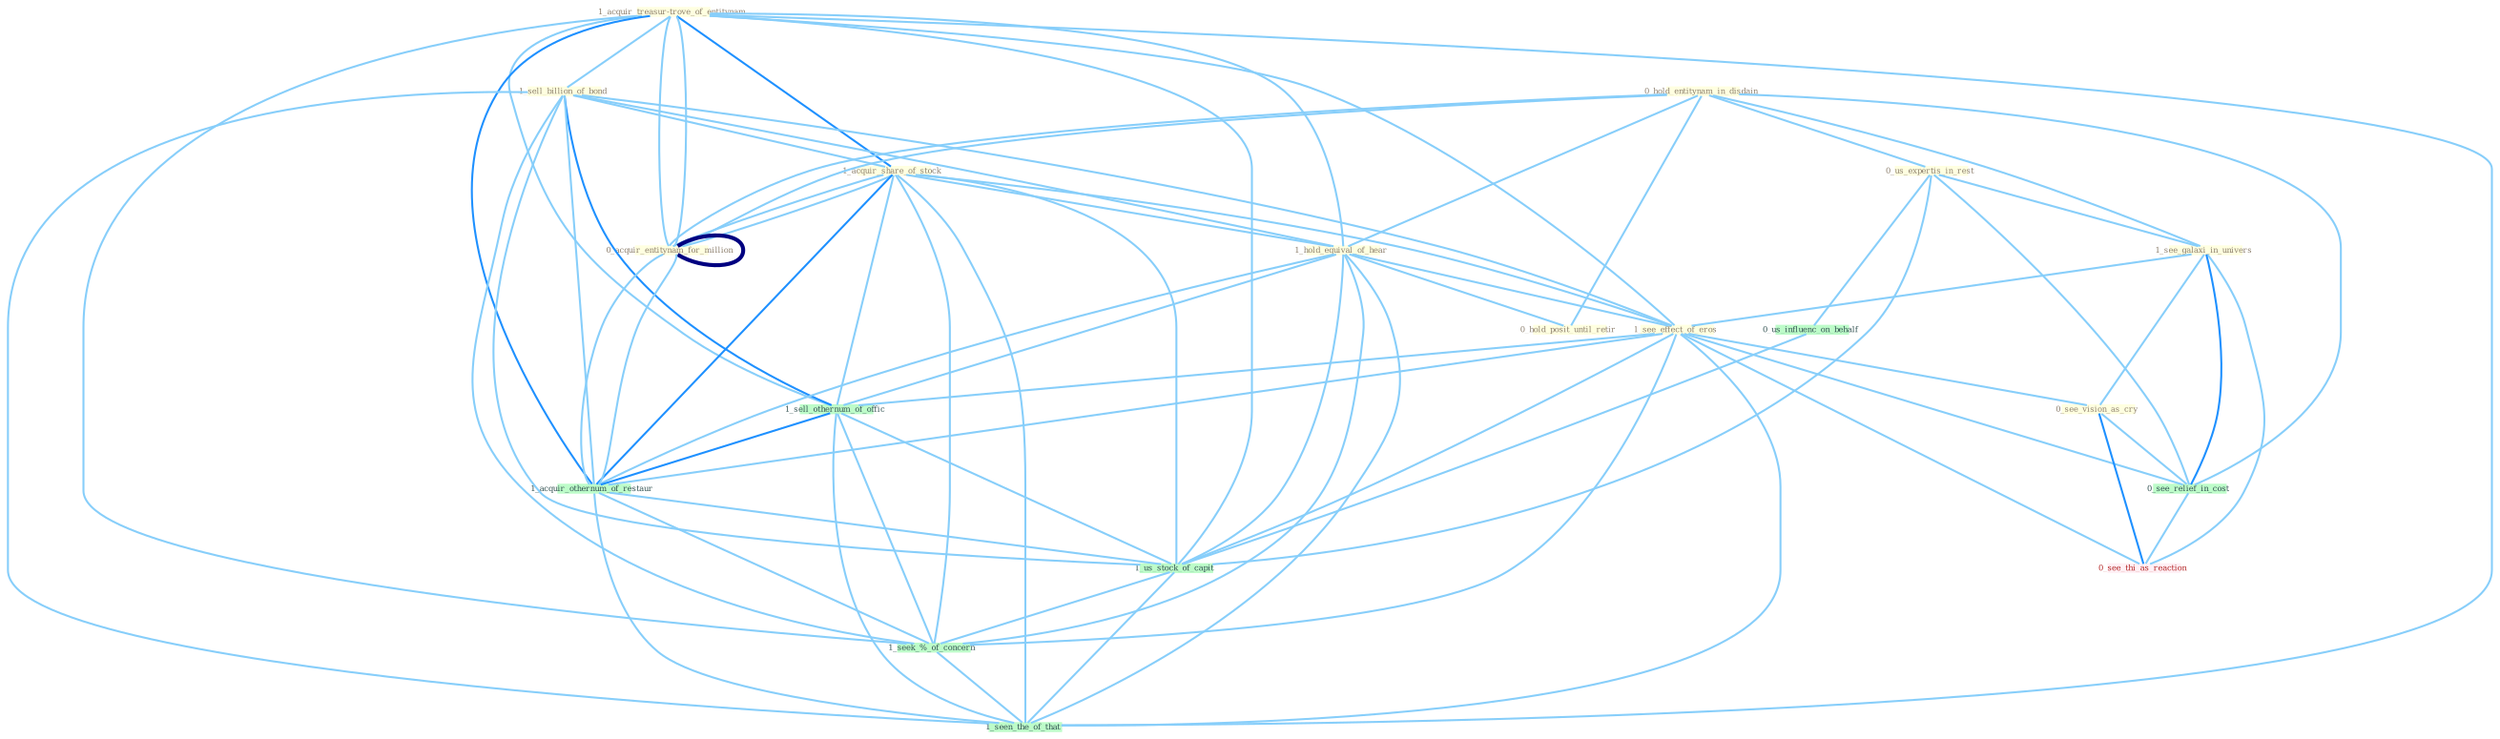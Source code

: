 Graph G{ 
    node
    [shape=polygon,style=filled,width=.5,height=.06,color="#BDFCC9",fixedsize=true,fontsize=4,
    fontcolor="#2f4f4f"];
    {node
    [color="#ffffe0", fontcolor="#8b7d6b"] "1_acquir_treasur-trove_of_entitynam " "0_hold_entitynam_in_disdain " "0_us_expertis_in_rest " "1_see_galaxi_in_univers " "1_sell_billion_of_bond " "1_acquir_share_of_stock " "1_hold_equival_of_hear " "1_see_effect_of_eros " "0_acquir_entitynam_for_million " "0_see_vision_as_cry " "0_hold_posit_until_retir "}
{node [color="#fff0f5", fontcolor="#b22222"] "0_acquir_entitynam_for_million " "0_see_thi_as_reaction "}
edge [color="#B0E2FF"];

	"1_acquir_treasur-trove_of_entitynam " -- "1_sell_billion_of_bond " [w="1", color="#87cefa" ];
	"1_acquir_treasur-trove_of_entitynam " -- "1_acquir_share_of_stock " [w="2", color="#1e90ff" , len=0.8];
	"1_acquir_treasur-trove_of_entitynam " -- "1_hold_equival_of_hear " [w="1", color="#87cefa" ];
	"1_acquir_treasur-trove_of_entitynam " -- "1_see_effect_of_eros " [w="1", color="#87cefa" ];
	"1_acquir_treasur-trove_of_entitynam " -- "0_acquir_entitynam_for_million " [w="1", color="#87cefa" ];
	"1_acquir_treasur-trove_of_entitynam " -- "0_acquir_entitynam_for_million " [w="1", color="#87cefa" ];
	"1_acquir_treasur-trove_of_entitynam " -- "1_sell_othernum_of_offic " [w="1", color="#87cefa" ];
	"1_acquir_treasur-trove_of_entitynam " -- "1_acquir_othernum_of_restaur " [w="2", color="#1e90ff" , len=0.8];
	"1_acquir_treasur-trove_of_entitynam " -- "1_us_stock_of_capit " [w="1", color="#87cefa" ];
	"1_acquir_treasur-trove_of_entitynam " -- "1_seek_%_of_concern " [w="1", color="#87cefa" ];
	"1_acquir_treasur-trove_of_entitynam " -- "1_seen_the_of_that " [w="1", color="#87cefa" ];
	"0_hold_entitynam_in_disdain " -- "0_us_expertis_in_rest " [w="1", color="#87cefa" ];
	"0_hold_entitynam_in_disdain " -- "1_see_galaxi_in_univers " [w="1", color="#87cefa" ];
	"0_hold_entitynam_in_disdain " -- "1_hold_equival_of_hear " [w="1", color="#87cefa" ];
	"0_hold_entitynam_in_disdain " -- "0_acquir_entitynam_for_million " [w="1", color="#87cefa" ];
	"0_hold_entitynam_in_disdain " -- "0_hold_posit_until_retir " [w="1", color="#87cefa" ];
	"0_hold_entitynam_in_disdain " -- "0_acquir_entitynam_for_million " [w="1", color="#87cefa" ];
	"0_hold_entitynam_in_disdain " -- "0_see_relief_in_cost " [w="1", color="#87cefa" ];
	"0_us_expertis_in_rest " -- "1_see_galaxi_in_univers " [w="1", color="#87cefa" ];
	"0_us_expertis_in_rest " -- "0_us_influenc_on_behalf " [w="1", color="#87cefa" ];
	"0_us_expertis_in_rest " -- "0_see_relief_in_cost " [w="1", color="#87cefa" ];
	"0_us_expertis_in_rest " -- "1_us_stock_of_capit " [w="1", color="#87cefa" ];
	"1_see_galaxi_in_univers " -- "1_see_effect_of_eros " [w="1", color="#87cefa" ];
	"1_see_galaxi_in_univers " -- "0_see_vision_as_cry " [w="1", color="#87cefa" ];
	"1_see_galaxi_in_univers " -- "0_see_relief_in_cost " [w="2", color="#1e90ff" , len=0.8];
	"1_see_galaxi_in_univers " -- "0_see_thi_as_reaction " [w="1", color="#87cefa" ];
	"1_sell_billion_of_bond " -- "1_acquir_share_of_stock " [w="1", color="#87cefa" ];
	"1_sell_billion_of_bond " -- "1_hold_equival_of_hear " [w="1", color="#87cefa" ];
	"1_sell_billion_of_bond " -- "1_see_effect_of_eros " [w="1", color="#87cefa" ];
	"1_sell_billion_of_bond " -- "1_sell_othernum_of_offic " [w="2", color="#1e90ff" , len=0.8];
	"1_sell_billion_of_bond " -- "1_acquir_othernum_of_restaur " [w="1", color="#87cefa" ];
	"1_sell_billion_of_bond " -- "1_us_stock_of_capit " [w="1", color="#87cefa" ];
	"1_sell_billion_of_bond " -- "1_seek_%_of_concern " [w="1", color="#87cefa" ];
	"1_sell_billion_of_bond " -- "1_seen_the_of_that " [w="1", color="#87cefa" ];
	"1_acquir_share_of_stock " -- "1_hold_equival_of_hear " [w="1", color="#87cefa" ];
	"1_acquir_share_of_stock " -- "1_see_effect_of_eros " [w="1", color="#87cefa" ];
	"1_acquir_share_of_stock " -- "0_acquir_entitynam_for_million " [w="1", color="#87cefa" ];
	"1_acquir_share_of_stock " -- "0_acquir_entitynam_for_million " [w="1", color="#87cefa" ];
	"1_acquir_share_of_stock " -- "1_sell_othernum_of_offic " [w="1", color="#87cefa" ];
	"1_acquir_share_of_stock " -- "1_acquir_othernum_of_restaur " [w="2", color="#1e90ff" , len=0.8];
	"1_acquir_share_of_stock " -- "1_us_stock_of_capit " [w="1", color="#87cefa" ];
	"1_acquir_share_of_stock " -- "1_seek_%_of_concern " [w="1", color="#87cefa" ];
	"1_acquir_share_of_stock " -- "1_seen_the_of_that " [w="1", color="#87cefa" ];
	"1_hold_equival_of_hear " -- "1_see_effect_of_eros " [w="1", color="#87cefa" ];
	"1_hold_equival_of_hear " -- "0_hold_posit_until_retir " [w="1", color="#87cefa" ];
	"1_hold_equival_of_hear " -- "1_sell_othernum_of_offic " [w="1", color="#87cefa" ];
	"1_hold_equival_of_hear " -- "1_acquir_othernum_of_restaur " [w="1", color="#87cefa" ];
	"1_hold_equival_of_hear " -- "1_us_stock_of_capit " [w="1", color="#87cefa" ];
	"1_hold_equival_of_hear " -- "1_seek_%_of_concern " [w="1", color="#87cefa" ];
	"1_hold_equival_of_hear " -- "1_seen_the_of_that " [w="1", color="#87cefa" ];
	"1_see_effect_of_eros " -- "0_see_vision_as_cry " [w="1", color="#87cefa" ];
	"1_see_effect_of_eros " -- "1_sell_othernum_of_offic " [w="1", color="#87cefa" ];
	"1_see_effect_of_eros " -- "0_see_relief_in_cost " [w="1", color="#87cefa" ];
	"1_see_effect_of_eros " -- "0_see_thi_as_reaction " [w="1", color="#87cefa" ];
	"1_see_effect_of_eros " -- "1_acquir_othernum_of_restaur " [w="1", color="#87cefa" ];
	"1_see_effect_of_eros " -- "1_us_stock_of_capit " [w="1", color="#87cefa" ];
	"1_see_effect_of_eros " -- "1_seek_%_of_concern " [w="1", color="#87cefa" ];
	"1_see_effect_of_eros " -- "1_seen_the_of_that " [w="1", color="#87cefa" ];
	"0_acquir_entitynam_for_million " -- "0_acquir_entitynam_for_million " [w="4", style=bold, color="#000080", len=0.4];
	"0_acquir_entitynam_for_million " -- "1_acquir_othernum_of_restaur " [w="1", color="#87cefa" ];
	"0_see_vision_as_cry " -- "0_see_relief_in_cost " [w="1", color="#87cefa" ];
	"0_see_vision_as_cry " -- "0_see_thi_as_reaction " [w="2", color="#1e90ff" , len=0.8];
	"0_acquir_entitynam_for_million " -- "1_acquir_othernum_of_restaur " [w="1", color="#87cefa" ];
	"1_sell_othernum_of_offic " -- "1_acquir_othernum_of_restaur " [w="2", color="#1e90ff" , len=0.8];
	"1_sell_othernum_of_offic " -- "1_us_stock_of_capit " [w="1", color="#87cefa" ];
	"1_sell_othernum_of_offic " -- "1_seek_%_of_concern " [w="1", color="#87cefa" ];
	"1_sell_othernum_of_offic " -- "1_seen_the_of_that " [w="1", color="#87cefa" ];
	"0_us_influenc_on_behalf " -- "1_us_stock_of_capit " [w="1", color="#87cefa" ];
	"0_see_relief_in_cost " -- "0_see_thi_as_reaction " [w="1", color="#87cefa" ];
	"1_acquir_othernum_of_restaur " -- "1_us_stock_of_capit " [w="1", color="#87cefa" ];
	"1_acquir_othernum_of_restaur " -- "1_seek_%_of_concern " [w="1", color="#87cefa" ];
	"1_acquir_othernum_of_restaur " -- "1_seen_the_of_that " [w="1", color="#87cefa" ];
	"1_us_stock_of_capit " -- "1_seek_%_of_concern " [w="1", color="#87cefa" ];
	"1_us_stock_of_capit " -- "1_seen_the_of_that " [w="1", color="#87cefa" ];
	"1_seek_%_of_concern " -- "1_seen_the_of_that " [w="1", color="#87cefa" ];
}